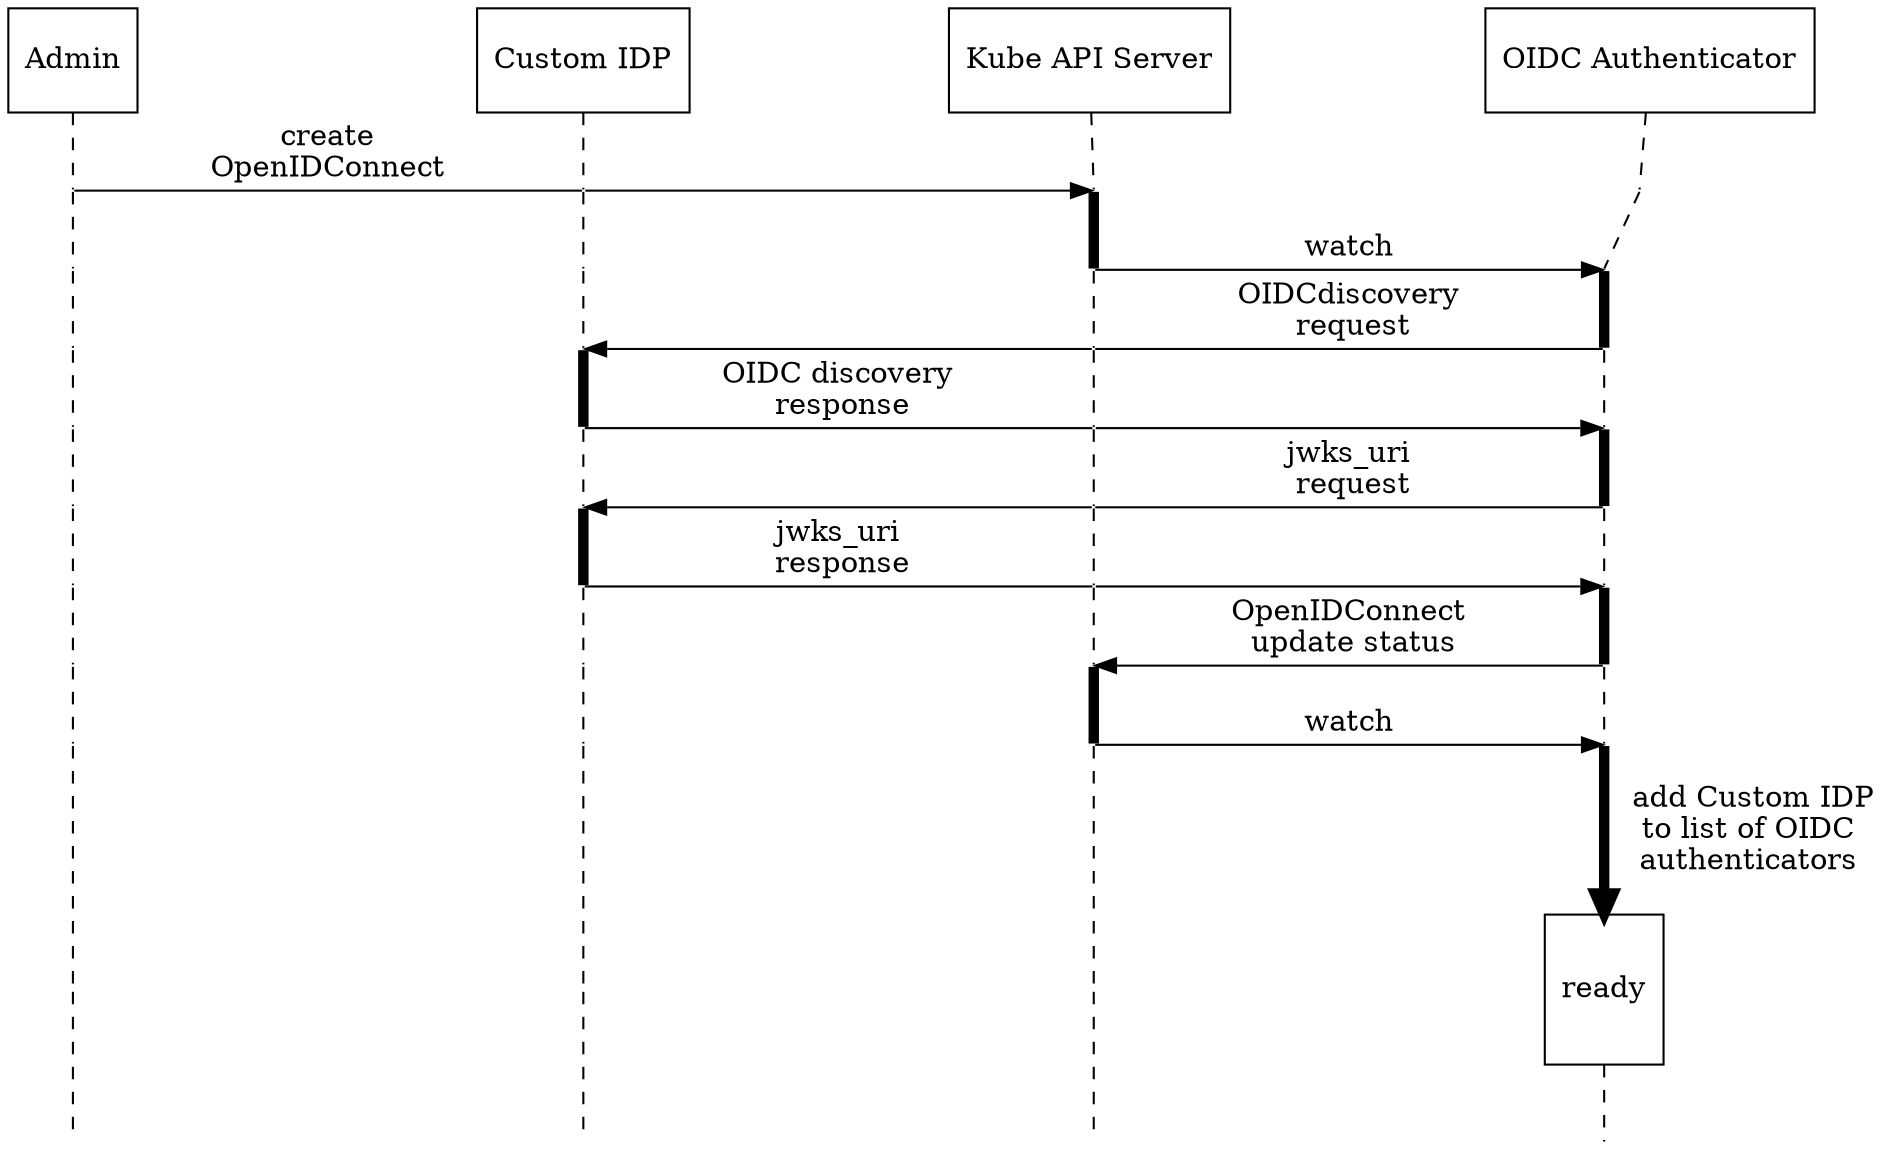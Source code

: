 digraph oidc_registration {
    graph [overlap=true, splines=line, nodesep=1.7, ordering=out];
    edge [arrowhead=none];
    node [shape=none, width=0, height=0, label=""];

    {
        rank=same;
        node[shape=rectangle, height=0.7];
        admin[label="Admin"];
        idpr[label="Custom IDP"];
        k8sr[label="Kube API Server"];
        authr[label="OIDC Authenticator"];
    }

    // Draw vertical lines
    {
        edge [style=dashed,weight=6];
        admin -> ar1;
        ar1 -> ar2;
        ar2 -> ar3;
        ar3 -> ar4;
        ar4 -> ar5;
        ar5 -> ar6;
        ar6 -> ar7;
        ar7 -> ar8;
        ar8 -> ar9;
        ar9 -> ar10;
    }
    {
        edge [style=dashed, weight=6];
        idpr -> br1;
        br1 -> br2;
        br2 -> br3;
        br3 -> br4 [penwidth=5,style=solid];
        br4 -> br5;
        br5 -> br6 [penwidth=5,style=solid];
        br6 -> br7;
        br7 -> br8;
        br8 -> br9;
        br9 -> br10;
    }
    {
        edge [style=dashed, weight=6];
        k8sr -> cr1;
        cr1 -> cr2 [penwidth=5,style=solid];
        cr2 -> cr3;
        cr3 -> cr4;
        cr4 -> cr5;
        cr5 -> cr6;
        cr6 -> cr7;
        cr7 -> cr8 [penwidth=5,style=solid];
        cr8 -> cr9;
        cr9 -> cr10;
    }
    {
        dr9[label="ready",shape=rectangle,height=1]
        edge [style=dashed, weight=6];
        authr -> dr1;
        dr1 -> dr2;
        dr2 -> dr3[penwidth=5,style=solid];
        dr3 -> dr4;
        dr4 -> dr5[penwidth=5,style=solid];
        dr5 -> dr6;
        dr6 -> dr7 [penwidth=5,style=solid];
        dr7 -> dr8;
        dr8 -> dr9 [label="   add Custom IDP\n  to list of OIDC\n  authenticators",penwidth=5,style=solid,arrowhead=normal];
        dr9 -> dr10;
    }
    // Draws activations
     { rank=same; ar1 -> br1 [label="create\nOpenIDConnect"]; br1 -> cr1 [arrowhead=normal] }
     { rank=same; cr2 -> dr2 [label="watch",arrowhead=normal] }
     { rank=same; br3 -> cr3 [arrowhead=normal,dir=back] cr3 -> dr3 [label="OIDCdiscovery\n request"];  }
     { rank=same; br5 -> cr5 [arrowhead=normal,dir=back] cr5 -> dr5 [label="jwks_uri\n request"];  }
     { rank=same; br4 -> cr4 [label="OIDC discovery\n response"]; cr4 -> dr4 [arrowhead=normal] }
     { rank=same; br6 -> cr6 [label="jwks_uri\n response"]; cr6 -> dr6 [arrowhead=normal] }
     { rank=same; cr7 -> dr7 [label="OpenIDConnect\n update status",arrowhead=normal,dir=back] }
     { rank=same; cr8 -> dr8 [label="watch",arrowhead=normal] }

}
